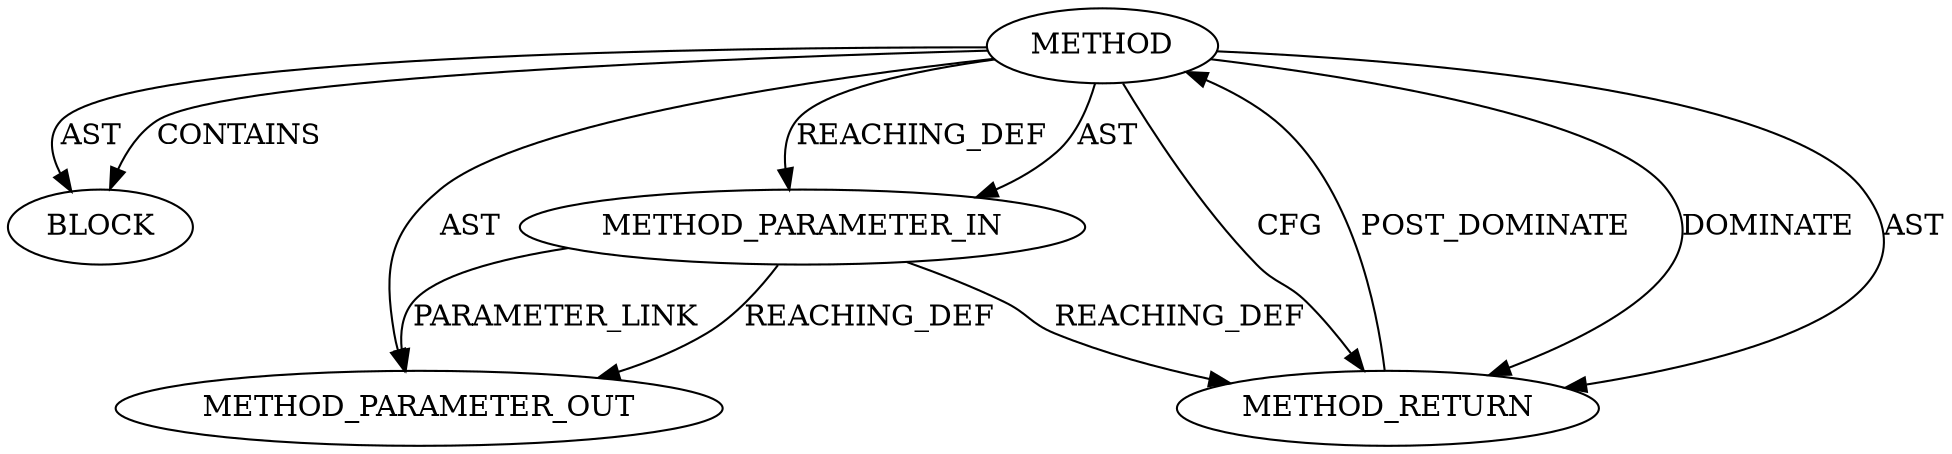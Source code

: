 digraph {
  25671 [label=BLOCK ORDER=1 ARGUMENT_INDEX=1 CODE="<empty>" TYPE_FULL_NAME="ANY"]
  25669 [label=METHOD AST_PARENT_TYPE="NAMESPACE_BLOCK" AST_PARENT_FULL_NAME="<global>" ORDER=0 CODE="<empty>" FULL_NAME="OPENSSL_malloc" IS_EXTERNAL=true FILENAME="<empty>" SIGNATURE="" NAME="OPENSSL_malloc"]
  25670 [label=METHOD_PARAMETER_IN ORDER=1 CODE="p1" IS_VARIADIC=false TYPE_FULL_NAME="ANY" EVALUATION_STRATEGY="BY_VALUE" INDEX=1 NAME="p1"]
  25672 [label=METHOD_RETURN ORDER=2 CODE="RET" TYPE_FULL_NAME="ANY" EVALUATION_STRATEGY="BY_VALUE"]
  27268 [label=METHOD_PARAMETER_OUT ORDER=1 CODE="p1" IS_VARIADIC=false TYPE_FULL_NAME="ANY" EVALUATION_STRATEGY="BY_VALUE" INDEX=1 NAME="p1"]
  25670 -> 27268 [label=REACHING_DEF VARIABLE="p1"]
  25670 -> 27268 [label=PARAMETER_LINK ]
  25669 -> 25672 [label=DOMINATE ]
  25669 -> 25670 [label=AST ]
  25672 -> 25669 [label=POST_DOMINATE ]
  25669 -> 25672 [label=AST ]
  25669 -> 25672 [label=CFG ]
  25669 -> 25670 [label=REACHING_DEF VARIABLE=""]
  25669 -> 25671 [label=CONTAINS ]
  25670 -> 25672 [label=REACHING_DEF VARIABLE="p1"]
  25669 -> 27268 [label=AST ]
  25669 -> 25671 [label=AST ]
}
